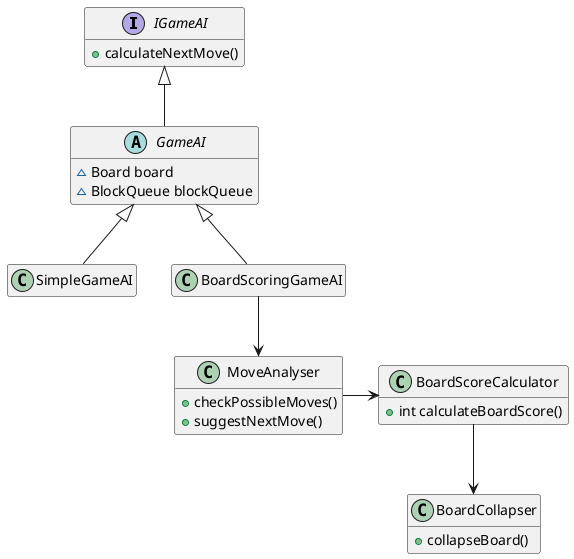 @startuml

hide empty fields
hide empty method

interface IGameAI {
    + calculateNextMove()
}
abstract class GameAI extends IGameAI {
    ~ Board board
    ~ BlockQueue blockQueue

}

class SimpleGameAI extends GameAI {

}

class BoardScoringGameAI extends GameAI {
}

class MoveAnalyser {
    + checkPossibleMoves()
    + suggestNextMove()
}

class BoardCollapser {
    + collapseBoard()
}

class BoardScoreCalculator {
    + int calculateBoardScore()
}

BoardScoringGameAI --> MoveAnalyser
MoveAnalyser --r> BoardScoreCalculator
BoardScoreCalculator --> BoardCollapser
@enduml